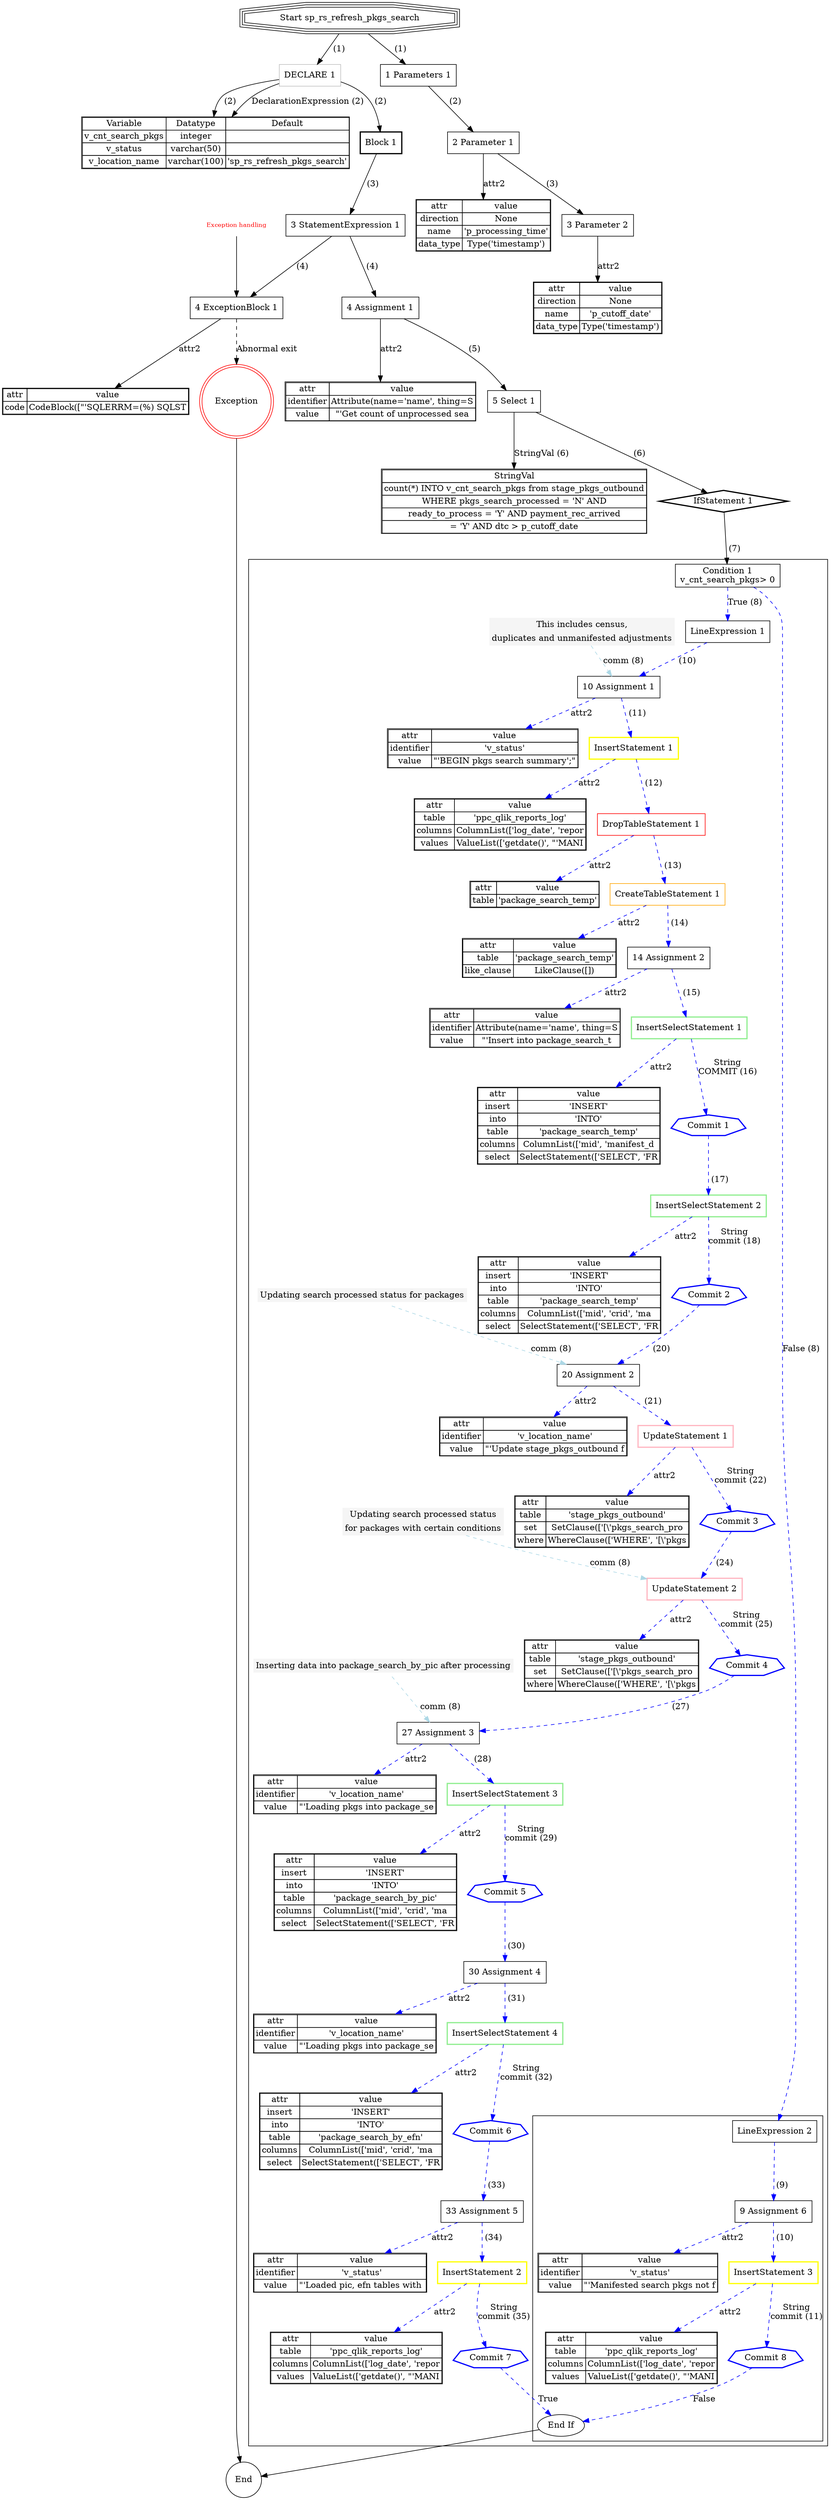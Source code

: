 

digraph G {
	rankdir=TB;
	//node [shape=box, style=rounded];
	node [color=black];



end [label="End", shape=circle];
start [label="Start sp_rs_refresh_pkgs_search", shape=tripleoctagon];
lDeclarations_0_2 [shape="box", color="gray", label="DECLARE 1" ];
lDeclarationExpression_0_3 [shape="box",label="2 DeclarationExpression 1" ];

		lDeclarationExpression_0_3 [shape=none, margin=0, label=<
			<TABLE BORDER="1" CELLBORDER="1" CELLSPACING="0">
				<TR><TD >Variable</TD><TD >Datatype</TD><TD >Default</TD></TR>
				<TR><TD >v_cnt_search_pkgs</TD><TD >integer</TD><TD ></TD></TR>
<TR><TD >v_status</TD><TD >varchar(50)</TD><TD ></TD></TR>
<TR><TD >v_location_name</TD><TD >varchar(100)</TD><TD >'sp_rs_refresh_pkgs_search'</TD></TR>
			</TABLE>
		>];
lBlock_1_7 [shape="box", style=bold, color="black", label="Block 1" ];
lStatementExpression_0_8 [shape="box",label="3 StatementExpression 1" ];
lAssignment_0_9 [shape="box",label="4 Assignment 1" ];

		TableNode_9 [shape=none, margin=0, label=<
			<TABLE BORDER="1" CELLBORDER="1" CELLSPACING="0">
				<TR><TD >attr</TD><TD>value</TD></TR>
				<TR><TD>identifier</TD><TD>Attribute(name='name', thing=S</TD></TR>
<TR><TD>value</TD><TD>"'Get count of unprocessed sea</TD></TR>
			</TABLE>
		>];
lSelect_1_10 [shape="box",label="5 Select 1" ];

		l6_StringVal_0_11 [shape=none, margin=0, label=<
			<TABLE BORDER="1" CELLBORDER="1" CELLSPACING="0">
				<TR><TD >StringVal</TD></TR>
				<TR><TD >count(*) INTO v_cnt_search_pkgs from stage_pkgs_outbound</TD></TR>
<TR><TD >WHERE pkgs_search_processed = &#39;N&#39; AND</TD></TR>
<TR><TD >ready_to_process = &#39;Y&#39; AND payment_rec_arrived</TD></TR>
<TR><TD >= &#39;Y&#39; AND dtc &gt; p_cutoff_date</TD></TR>
			</TABLE>
		>];
lIfStatement_2_12 [shape="diamond", style=bold, color="black", label="IfStatement 1" ];
lCondition_0_13 [shape="box",  color="black", label="Condition 1
v_cnt_search_pkgs> 0" ];
lLineExpression_0_14 [shape="box",  color="black", label="LineExpression 1" ];

		lComment_0_15 [shape=none, margin=0, label=<
			<TABLE BORDER="0" CELLBORDER="0" CELLSPACING="0" CELLPADDING="4" BGCOLOR="whitesmoke">
				<TR><TD >This includes census,</TD></TR>
<TR><TD >duplicates and unmanifested adjustments</TD></TR>
			</TABLE>
		>];
lAssignment_1_16 [shape="box",label="10 Assignment 1" ];

		TableNode_16 [shape=none, margin=0, label=<
			<TABLE BORDER="1" CELLBORDER="1" CELLSPACING="0">
				<TR><TD >attr</TD><TD>value</TD></TR>
				<TR><TD>identifier</TD><TD>'v_status'</TD></TR>
<TR><TD>value</TD><TD>"'BEGIN pkgs search summary';"</TD></TR>
			</TABLE>
		>];
lInsertStatement_2_17 [shape="box", style=bold, color="yellow", label="InsertStatement 1" ];

		TableNode_17 [shape=none, margin=0, label=<
			<TABLE BORDER="1" CELLBORDER="1" CELLSPACING="0">
				<TR><TD >attr</TD><TD>value</TD></TR>
				<TR><TD>table</TD><TD>'ppc_qlik_reports_log'</TD></TR>
<TR><TD>columns</TD><TD>ColumnList(['log_date', 'repor</TD></TR>
<TR><TD>values</TD><TD>ValueList(['getdate()', "'MANI</TD></TR>
			</TABLE>
		>];
lDropTableStatement_3_18 [shape="box",  color="red", label="DropTableStatement 1" ];

		TableNode_18 [shape=none, margin=0, label=<
			<TABLE BORDER="1" CELLBORDER="1" CELLSPACING="0">
				<TR><TD >attr</TD><TD>value</TD></TR>
				<TR><TD>table</TD><TD>'package_search_temp'</TD></TR>
			</TABLE>
		>];
lCreateTableStatement_4_19 [shape="box",  color="orange", label="CreateTableStatement 1" ];

		TableNode_19 [shape=none, margin=0, label=<
			<TABLE BORDER="1" CELLBORDER="1" CELLSPACING="0">
				<TR><TD >attr</TD><TD>value</TD></TR>
				<TR><TD>table</TD><TD>'package_search_temp'</TD></TR>
<TR><TD>like_clause</TD><TD>LikeClause([])</TD></TR>
			</TABLE>
		>];
lAssignment_5_20 [shape="box",label="14 Assignment 2" ];

		TableNode_20 [shape=none, margin=0, label=<
			<TABLE BORDER="1" CELLBORDER="1" CELLSPACING="0">
				<TR><TD >attr</TD><TD>value</TD></TR>
				<TR><TD>identifier</TD><TD>Attribute(name='name', thing=S</TD></TR>
<TR><TD>value</TD><TD>"'Insert into package_search_t</TD></TR>
			</TABLE>
		>];
lInsertSelectStatement_6_21 [shape="box", style=bold, color="lightgreen", label="InsertSelectStatement 1" ];

		TableNode_21 [shape=none, margin=0, label=<
			<TABLE BORDER="1" CELLBORDER="1" CELLSPACING="0">
				<TR><TD >attr</TD><TD>value</TD></TR>
				<TR><TD>insert</TD><TD>'INSERT'</TD></TR>
<TR><TD>into</TD><TD>'INTO'</TD></TR>
<TR><TD>table</TD><TD>'package_search_temp'</TD></TR>
<TR><TD>columns</TD><TD>ColumnList(['mid', 'manifest_d</TD></TR>
<TR><TD>select</TD><TD>SelectStatement(['SELECT', 'FR</TD></TR>
			</TABLE>
		>];
lCommitLiteral_7_22 [shape="septagon", style=bold, color="blue", label="Commit 1" ];
lInsertSelectStatement_8_23 [shape="box", style=bold, color="lightgreen", label="InsertSelectStatement 2" ];

		TableNode_23 [shape=none, margin=0, label=<
			<TABLE BORDER="1" CELLBORDER="1" CELLSPACING="0">
				<TR><TD >attr</TD><TD>value</TD></TR>
				<TR><TD>insert</TD><TD>'INSERT'</TD></TR>
<TR><TD>into</TD><TD>'INTO'</TD></TR>
<TR><TD>table</TD><TD>'package_search_temp'</TD></TR>
<TR><TD>columns</TD><TD>ColumnList(['mid', 'crid', 'ma</TD></TR>
<TR><TD>select</TD><TD>SelectStatement(['SELECT', 'FR</TD></TR>
			</TABLE>
		>];
lCommitLiteral_9_24 [shape="septagon", style=bold, color="blue", label="Commit 2" ];

		lComment_10_25 [shape=none, margin=0, label=<
			<TABLE BORDER="0" CELLBORDER="0" CELLSPACING="0" CELLPADDING="4" BGCOLOR="whitesmoke">
				<TR><TD >Updating search processed status for packages</TD></TR>
			</TABLE>
		>];
lAssignment_11_26 [shape="box",label="20 Assignment 2" ];

		TableNode_26 [shape=none, margin=0, label=<
			<TABLE BORDER="1" CELLBORDER="1" CELLSPACING="0">
				<TR><TD >attr</TD><TD>value</TD></TR>
				<TR><TD>identifier</TD><TD>'v_location_name'</TD></TR>
<TR><TD>value</TD><TD>"'Update stage_pkgs_outbound f</TD></TR>
			</TABLE>
		>];
lUpdateStatement_12_27 [shape="box", style=bold, color="lightpink", label="UpdateStatement 1" ];

		TableNode_27 [shape=none, margin=0, label=<
			<TABLE BORDER="1" CELLBORDER="1" CELLSPACING="0">
				<TR><TD >attr</TD><TD>value</TD></TR>
				<TR><TD>table</TD><TD>'stage_pkgs_outbound'</TD></TR>
<TR><TD>set</TD><TD>SetClause(['[\'pkgs_search_pro</TD></TR>
<TR><TD>where</TD><TD>WhereClause(['WHERE', '[\'pkgs</TD></TR>
			</TABLE>
		>];
lCommitLiteral_13_28 [shape="septagon", style=bold, color="blue", label="Commit 3" ];

		lComment_14_29 [shape=none, margin=0, label=<
			<TABLE BORDER="0" CELLBORDER="0" CELLSPACING="0" CELLPADDING="4" BGCOLOR="whitesmoke">
				<TR><TD >Updating search processed status</TD></TR>
<TR><TD >for packages with certain conditions</TD></TR>
			</TABLE>
		>];
lUpdateStatement_15_30 [shape="box", style=bold, color="lightpink", label="UpdateStatement 2" ];

		TableNode_30 [shape=none, margin=0, label=<
			<TABLE BORDER="1" CELLBORDER="1" CELLSPACING="0">
				<TR><TD >attr</TD><TD>value</TD></TR>
				<TR><TD>table</TD><TD>'stage_pkgs_outbound'</TD></TR>
<TR><TD>set</TD><TD>SetClause(['[\'pkgs_search_pro</TD></TR>
<TR><TD>where</TD><TD>WhereClause(['WHERE', '[\'pkgs</TD></TR>
			</TABLE>
		>];
lCommitLiteral_16_31 [shape="septagon", style=bold, color="blue", label="Commit 4" ];

		lComment_17_32 [shape=none, margin=0, label=<
			<TABLE BORDER="0" CELLBORDER="0" CELLSPACING="0" CELLPADDING="4" BGCOLOR="whitesmoke">
				<TR><TD >Inserting data into package_search_by_pic after processing</TD></TR>
			</TABLE>
		>];
lAssignment_18_33 [shape="box",label="27 Assignment 3" ];

		TableNode_33 [shape=none, margin=0, label=<
			<TABLE BORDER="1" CELLBORDER="1" CELLSPACING="0">
				<TR><TD >attr</TD><TD>value</TD></TR>
				<TR><TD>identifier</TD><TD>'v_location_name'</TD></TR>
<TR><TD>value</TD><TD>"'Loading pkgs into package_se</TD></TR>
			</TABLE>
		>];
lInsertSelectStatement_19_34 [shape="box", style=bold, color="lightgreen", label="InsertSelectStatement 3" ];

		TableNode_34 [shape=none, margin=0, label=<
			<TABLE BORDER="1" CELLBORDER="1" CELLSPACING="0">
				<TR><TD >attr</TD><TD>value</TD></TR>
				<TR><TD>insert</TD><TD>'INSERT'</TD></TR>
<TR><TD>into</TD><TD>'INTO'</TD></TR>
<TR><TD>table</TD><TD>'package_search_by_pic'</TD></TR>
<TR><TD>columns</TD><TD>ColumnList(['mid', 'crid', 'ma</TD></TR>
<TR><TD>select</TD><TD>SelectStatement(['SELECT', 'FR</TD></TR>
			</TABLE>
		>];
lCommitLiteral_20_35 [shape="septagon", style=bold, color="blue", label="Commit 5" ];
lAssignment_21_36 [shape="box",label="30 Assignment 4" ];

		TableNode_36 [shape=none, margin=0, label=<
			<TABLE BORDER="1" CELLBORDER="1" CELLSPACING="0">
				<TR><TD >attr</TD><TD>value</TD></TR>
				<TR><TD>identifier</TD><TD>'v_location_name'</TD></TR>
<TR><TD>value</TD><TD>"'Loading pkgs into package_se</TD></TR>
			</TABLE>
		>];
lInsertSelectStatement_22_37 [shape="box", style=bold, color="lightgreen", label="InsertSelectStatement 4" ];

		TableNode_37 [shape=none, margin=0, label=<
			<TABLE BORDER="1" CELLBORDER="1" CELLSPACING="0">
				<TR><TD >attr</TD><TD>value</TD></TR>
				<TR><TD>insert</TD><TD>'INSERT'</TD></TR>
<TR><TD>into</TD><TD>'INTO'</TD></TR>
<TR><TD>table</TD><TD>'package_search_by_efn'</TD></TR>
<TR><TD>columns</TD><TD>ColumnList(['mid', 'crid', 'ma</TD></TR>
<TR><TD>select</TD><TD>SelectStatement(['SELECT', 'FR</TD></TR>
			</TABLE>
		>];
lCommitLiteral_23_38 [shape="septagon", style=bold, color="blue", label="Commit 6" ];
lAssignment_24_39 [shape="box",label="33 Assignment 5" ];

		TableNode_39 [shape=none, margin=0, label=<
			<TABLE BORDER="1" CELLBORDER="1" CELLSPACING="0">
				<TR><TD >attr</TD><TD>value</TD></TR>
				<TR><TD>identifier</TD><TD>'v_status'</TD></TR>
<TR><TD>value</TD><TD>"'Loaded pic, efn tables with </TD></TR>
			</TABLE>
		>];
lInsertStatement_25_40 [shape="box", style=bold, color="yellow", label="InsertStatement 2" ];

		TableNode_40 [shape=none, margin=0, label=<
			<TABLE BORDER="1" CELLBORDER="1" CELLSPACING="0">
				<TR><TD >attr</TD><TD>value</TD></TR>
				<TR><TD>table</TD><TD>'ppc_qlik_reports_log'</TD></TR>
<TR><TD>columns</TD><TD>ColumnList(['log_date', 'repor</TD></TR>
<TR><TD>values</TD><TD>ValueList(['getdate()', "'MANI</TD></TR>
			</TABLE>
		>];
lCommitLiteral_26_41 [shape="septagon", style=bold, color="blue", label="Commit 7" ];
lLineExpression_1_42 [shape="box",  color="black", label="LineExpression 2" ];
lAssignment_0_43 [shape="box",label="9 Assignment 6" ];

		TableNode_43 [shape=none, margin=0, label=<
			<TABLE BORDER="1" CELLBORDER="1" CELLSPACING="0">
				<TR><TD >attr</TD><TD>value</TD></TR>
				<TR><TD>identifier</TD><TD>'v_status'</TD></TR>
<TR><TD>value</TD><TD>"'Manifested search pkgs not f</TD></TR>
			</TABLE>
		>];
lInsertStatement_1_44 [shape="box", style=bold, color="yellow", label="InsertStatement 3" ];

		TableNode_44 [shape=none, margin=0, label=<
			<TABLE BORDER="1" CELLBORDER="1" CELLSPACING="0">
				<TR><TD >attr</TD><TD>value</TD></TR>
				<TR><TD>table</TD><TD>'ppc_qlik_reports_log'</TD></TR>
<TR><TD>columns</TD><TD>ColumnList(['log_date', 'repor</TD></TR>
<TR><TD>values</TD><TD>ValueList(['getdate()', "'MANI</TD></TR>
			</TABLE>
		>];
lCommitLiteral_2_45 [shape="septagon", style=bold, color="blue", label="Commit 8" ];
end_if_12 [shape="ellipse",  color="black", label="End If" ];
lExceptionBlock_1_46 [shape="box",label="4 ExceptionBlock 1" ];

		TableNode_46 [shape=none, margin=0, label=<
			<TABLE BORDER="1" CELLBORDER="1" CELLSPACING="0">
				<TR><TD >attr</TD><TD>value</TD></TR>
				<TR><TD>code</TD><TD>CodeBlock(["'SQLERRM=(%) SQLST</TD></TR>
			</TABLE>
		>];
exception [label="Exception", color="red" shape=doublecircle];
note [label="Exception handling", shape=none, fontsize=10, fontcolor=red];
lParameters_3_48 [shape="box",label="1 Parameters 1" ];
lParameter_0_49 [shape="box",label="2 Parameter 1" ];

		TableNode_49 [shape=none, margin=0, label=<
			<TABLE BORDER="1" CELLBORDER="1" CELLSPACING="0">
				<TR><TD >attr</TD><TD>value</TD></TR>
				<TR><TD>direction</TD><TD>None</TD></TR>
<TR><TD>name</TD><TD>'p_processing_time'</TD></TR>
<TR><TD>data_type</TD><TD>Type('timestamp')</TD></TR>
			</TABLE>
		>];
lParameter_1_50 [shape="box",label="3 Parameter 2" ];

		TableNode_50 [shape=none, margin=0, label=<
			<TABLE BORDER="1" CELLBORDER="1" CELLSPACING="0">
				<TR><TD >attr</TD><TD>value</TD></TR>
				<TR><TD>direction</TD><TD>None</TD></TR>
<TR><TD>name</TD><TD>'p_cutoff_date'</TD></TR>
<TR><TD>data_type</TD><TD>Type('timestamp')</TD></TR>
			</TABLE>
		>];

// LINKS

start -> lDeclarations_0_2[label=" (1) " ];
lDeclarations_0_2 -> lDeclarationExpression_0_3[label=" (2) " ];
lDeclarations_0_2 -> lDeclarationExpression_0_3[label="DeclarationExpression (2)" ];
lDeclarations_0_2 -> lBlock_1_7[label=" (2) " ];
lBlock_1_7 -> lStatementExpression_0_8[label=" (3) " ];
lStatementExpression_0_8 -> lAssignment_0_9[label=" (4) " ];
lAssignment_0_9 -> TableNode_9[label="attr2" ];
lAssignment_0_9 -> lSelect_1_10[label=" (5) " ];
lSelect_1_10 -> l6_StringVal_0_11[label="StringVal (6)" ];
lSelect_1_10 -> lIfStatement_2_12[label=" (6) " ];
lIfStatement_2_12 -> lCondition_0_13[label=" (7) " ];

		subgraph Cluster_O{
		edge [color=blue, style=dashed];
		node [color=lightblue, style=filled];
lCondition_0_13 -> lLineExpression_0_14[label="True (8) " ];
		

lLineExpression_0_14 -> lAssignment_1_16[label=" (10) " ];
lAssignment_1_16 -> TableNode_16[label="attr2" ];

lComment_0_15 -> lAssignment_1_16[label="comm (8) " style=dashed color="lightblue"];
lAssignment_1_16 -> lInsertStatement_2_17[label=" (11) " ];
lInsertStatement_2_17 -> TableNode_17[label="attr2" ];
lInsertStatement_2_17 -> lDropTableStatement_3_18[label=" (12) " ];
lDropTableStatement_3_18 -> TableNode_18[label="attr2" ];
lDropTableStatement_3_18 -> lCreateTableStatement_4_19[label=" (13) " ];
lCreateTableStatement_4_19 -> TableNode_19[label="attr2" ];
lCreateTableStatement_4_19 -> lAssignment_5_20[label=" (14) " ];
lAssignment_5_20 -> TableNode_20[label="attr2" ];
lAssignment_5_20 -> lInsertSelectStatement_6_21[label=" (15) " ];
lInsertSelectStatement_6_21 -> TableNode_21[label="attr2" ];
lInsertSelectStatement_6_21 -> lCommitLiteral_7_22[label="String
COMMIT (16)" ];
lCommitLiteral_7_22 -> lInsertSelectStatement_8_23[label=" (17) " ];
lInsertSelectStatement_8_23 -> TableNode_23[label="attr2" ];
lInsertSelectStatement_8_23 -> lCommitLiteral_9_24[label="String
commit (18)" ];
lCommitLiteral_9_24 -> lAssignment_11_26[label=" (20) " ];
lAssignment_11_26 -> TableNode_26[label="attr2" ];
lComment_10_25 -> lAssignment_11_26[label="comm (8) " style=dashed color="lightblue"];
lAssignment_11_26 -> lUpdateStatement_12_27[label=" (21) " ];
lUpdateStatement_12_27 -> TableNode_27[label="attr2" ];
lUpdateStatement_12_27 -> lCommitLiteral_13_28[label="String
commit (22)" ];
lCommitLiteral_13_28 -> lUpdateStatement_15_30[label=" (24) " ];
lUpdateStatement_15_30 -> TableNode_30[label="attr2" ];
lComment_14_29 -> lUpdateStatement_15_30[label="comm (8) " style=dashed color="lightblue"];
lUpdateStatement_15_30 -> lCommitLiteral_16_31[label="String
commit (25)" ];
lCommitLiteral_16_31 -> lAssignment_18_33[label=" (27) " ];
lAssignment_18_33 -> TableNode_33[label="attr2" ];
lComment_17_32 -> lAssignment_18_33[label="comm (8) " style=dashed color="lightblue"];
lAssignment_18_33 -> lInsertSelectStatement_19_34[label=" (28) " ];
lInsertSelectStatement_19_34 -> TableNode_34[label="attr2" ];
lInsertSelectStatement_19_34 -> lCommitLiteral_20_35[label="String
commit (29)" ];
lCommitLiteral_20_35 -> lAssignment_21_36[label=" (30) " ];
lAssignment_21_36 -> TableNode_36[label="attr2" ];
lAssignment_21_36 -> lInsertSelectStatement_22_37[label=" (31) " ];
lInsertSelectStatement_22_37 -> TableNode_37[label="attr2" ];
lInsertSelectStatement_22_37 -> lCommitLiteral_23_38[label="String
commit (32)" ];
lCommitLiteral_23_38 -> lAssignment_24_39[label=" (33) " ];
lAssignment_24_39 -> TableNode_39[label="attr2" ];
lAssignment_24_39 -> lInsertStatement_25_40[label=" (34) " ];
lInsertStatement_25_40 -> TableNode_40[label="attr2" ];
lInsertStatement_25_40 -> lCommitLiteral_26_41[label="String
commit (35)" ];
lCondition_0_13 -> lLineExpression_1_42[label="False (8) " ];
		subgraph Cluster_OO{
		edge [color=blue, style=dashed];
		node [color=lightblue, style=filled];
		
lLineExpression_1_42 -> lAssignment_0_43[label=" (9) " ];
lAssignment_0_43 -> TableNode_43[label="attr2" ];
lAssignment_0_43 -> lInsertStatement_1_44[label=" (10) " ];
lInsertStatement_1_44 -> TableNode_44[label="attr2" ];
lInsertStatement_1_44 -> lCommitLiteral_2_45[label="String
commit (11)" ];
lCommitLiteral_2_45 -> end_if_12[label="False" ];

}
lCommitLiteral_26_41 -> end_if_12[label="True" ];


		}
end_if_12 -> end;
lStatementExpression_0_8 -> lExceptionBlock_1_46[label=" (4) " ];
lExceptionBlock_1_46 -> TableNode_46[label="attr2" ];
lExceptionBlock_1_46 -> exception[label="Abnormal exit"  style=dashed ];
exception -> end[label=""];
note -> lExceptionBlock_1_46 [ weight=1000]
start -> lParameters_3_48[label=" (1) " ];
lParameters_3_48 -> lParameter_0_49[label=" (2) " ];
lParameter_0_49 -> TableNode_49[label="attr2" ];
lParameter_0_49 -> lParameter_1_50[label=" (3) " ];
lParameter_1_50 -> TableNode_50[label="attr2" ];




}

